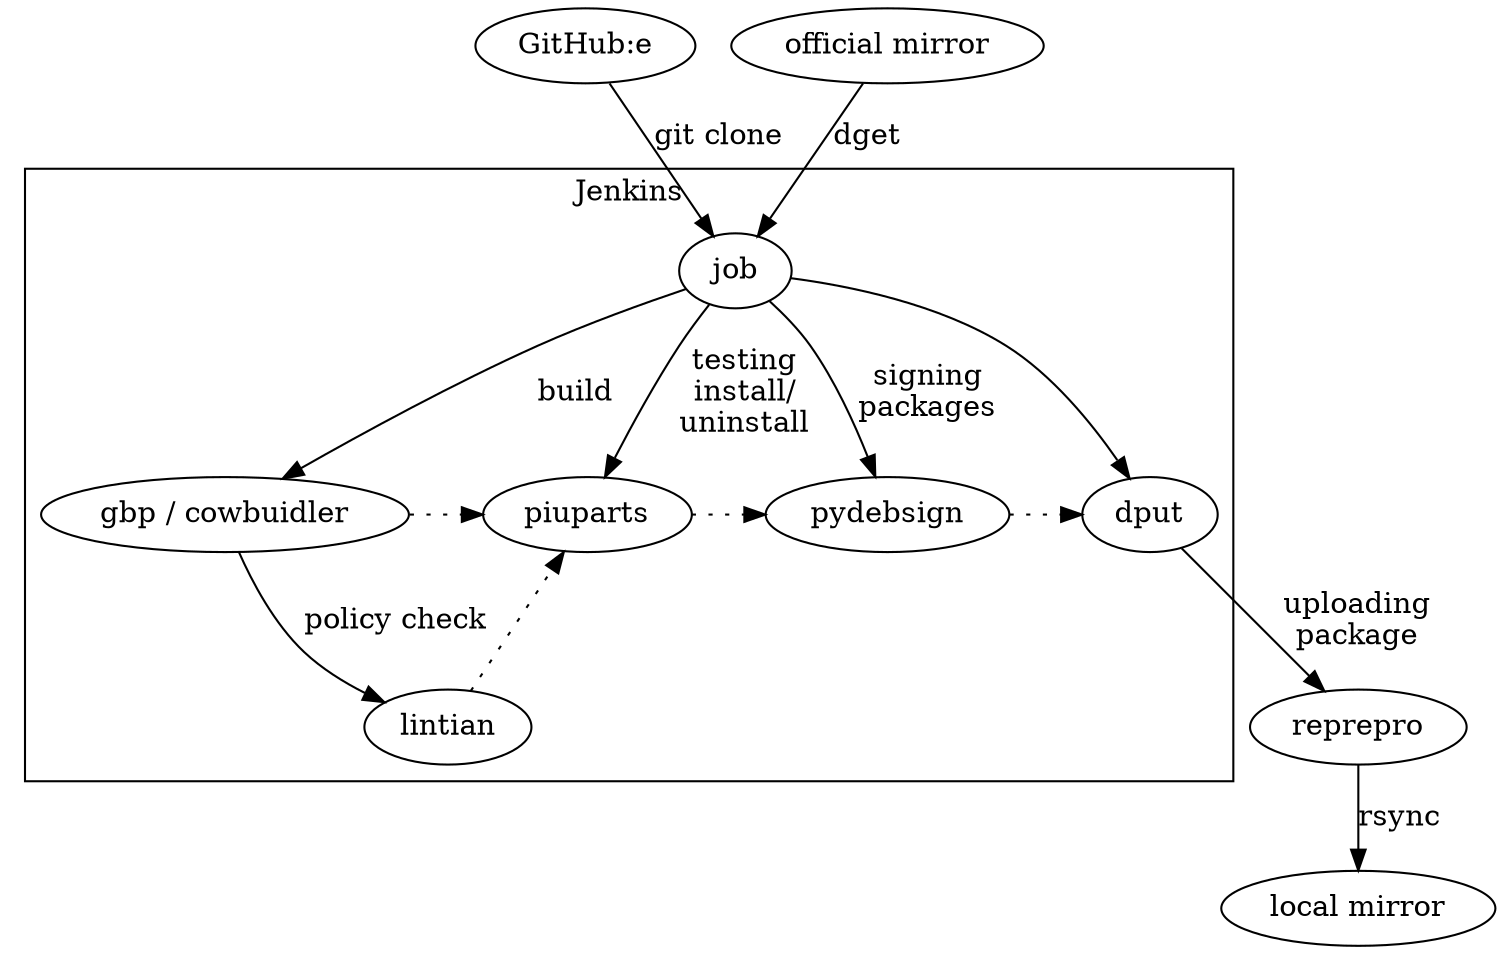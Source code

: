 // dot -Tpng debian-ci.dot -o debian-ci.png
digraph debian {
    
    ghe [label="GitHub:e"];
    mirror [label="official mirror"];
    reprepro [label="reprepro"];
    localmirror [label="local mirror"];
    subgraph cluster1 {
        label = "Jenkins";
        build [label="gbp / cowbuidler"];
        job -> build [label="build"];
        build -> lintian [label="policy check"];
        job -> piuparts [label="testing\ninstall/\nuninstall"];
        job -> pydebsign [label="signing\npackages"];
        job -> dput;
        lintian -> piuparts [style="dotted"];
        build -> piuparts -> pydebsign -> dput [style="dotted"];
        {rank = same; build; piuparts; pydebsign; dput};
    }
    mirror -> job [label="dget"];
    ghe -> job [label="git clone"];
    dput -> reprepro [label="uploading\npackage"];
    reprepro -> localmirror [label="rsync"];
}